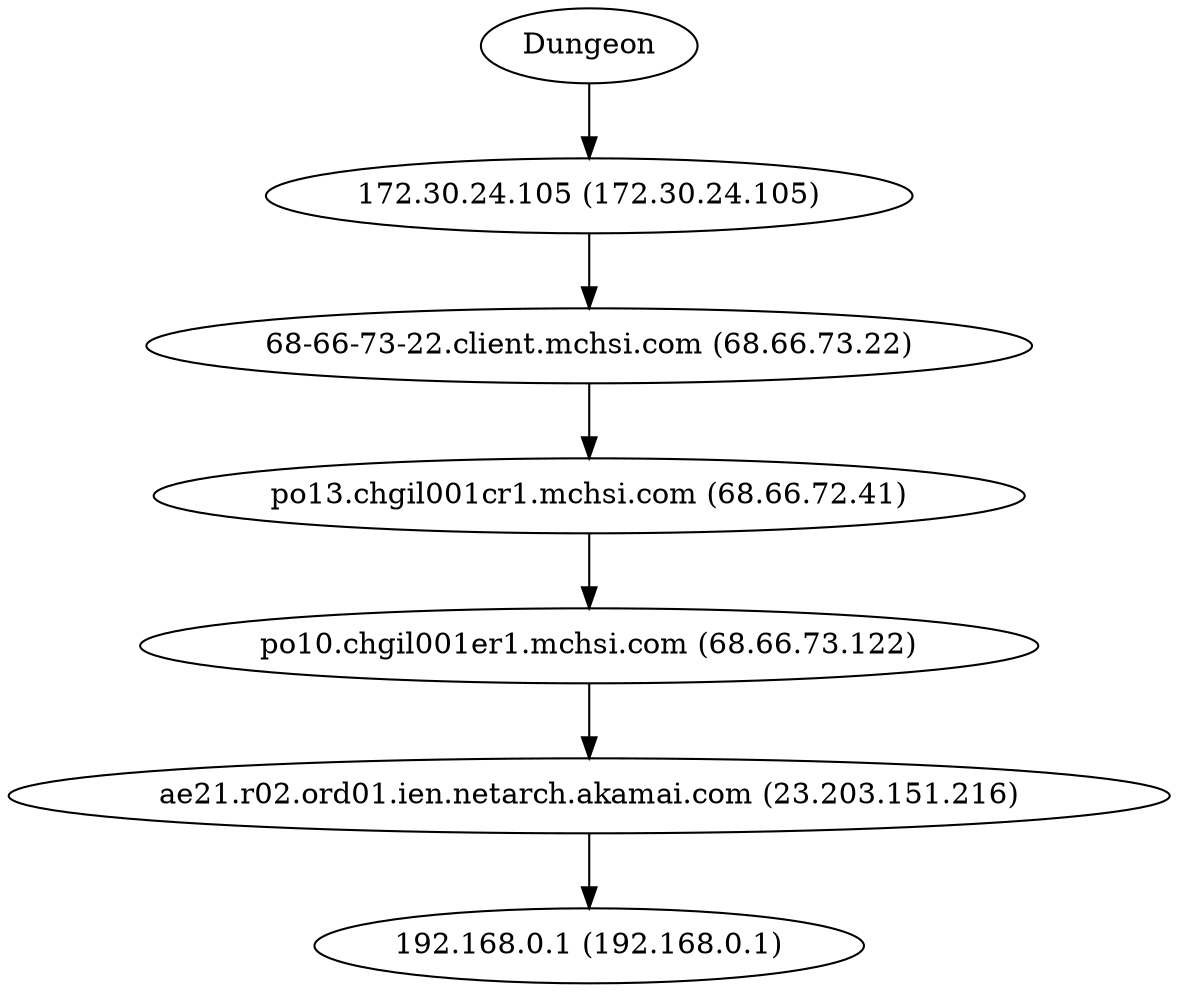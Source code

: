 digraph network {

//  1  192.168.0.1 (192.168.0.1)  3.582 ms  1.642 ms  1.699 ms
"Dungeon" -> "172.30.24.105 (172.30.24.105)";
"172.30.24.105 (172.30.24.105)" -> "68-66-73-22.client.mchsi.com (68.66.73.22)";
"68-66-73-22.client.mchsi.com (68.66.73.22)" -> "po13.chgil001cr1.mchsi.com (68.66.72.41)";
"po13.chgil001cr1.mchsi.com (68.66.72.41)" -> "po10.chgil001er1.mchsi.com (68.66.73.122)";
"po10.chgil001er1.mchsi.com (68.66.73.122)" -> "ae21.r02.ord01.ien.netarch.akamai.com (23.203.151.216)";
"ae21.r02.ord01.ien.netarch.akamai.com (23.203.151.216)" -> "192.168.0.1 (192.168.0.1)";
}
